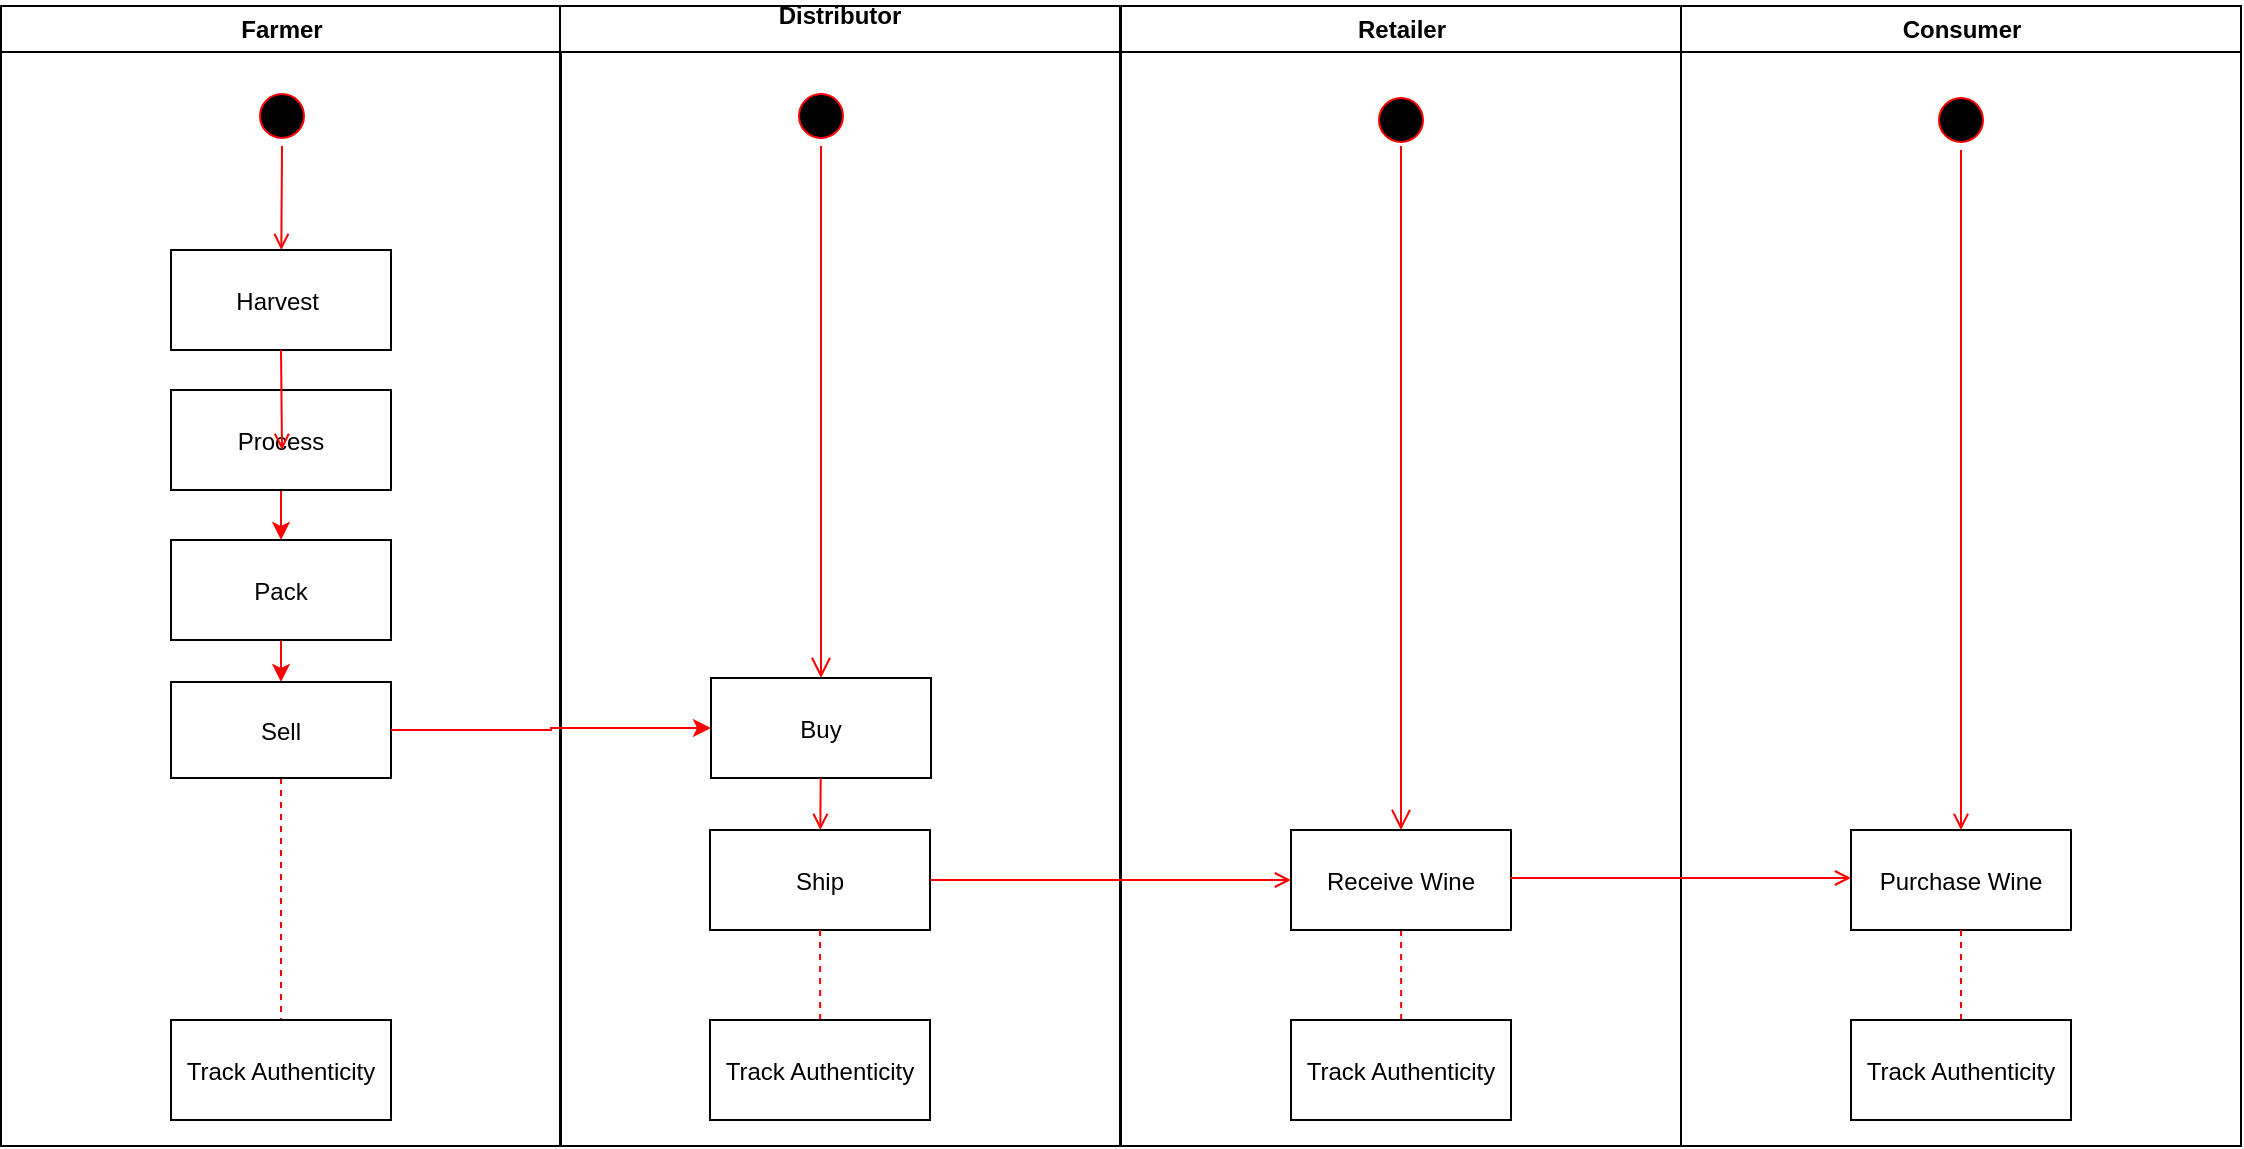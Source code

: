 <mxfile version="10.7.7" type="google"><diagram name="Page-1" id="e7e014a7-5840-1c2e-5031-d8a46d1fe8dd"><mxGraphModel dx="846" dy="743" grid="1" gridSize="10" guides="1" tooltips="1" connect="1" arrows="1" fold="1" page="1" pageScale="1" pageWidth="1169" pageHeight="826" background="#ffffff" math="0" shadow="0"><root><mxCell id="0"/><mxCell id="1" parent="0"/><mxCell id="2" value="Farmer" style="swimlane;whiteSpace=wrap" parent="1" vertex="1"><mxGeometry x="164.5" y="128" width="280" height="570" as="geometry"/></mxCell><mxCell id="5" value="" style="ellipse;shape=startState;fillColor=#000000;strokeColor=#ff0000;" parent="2" vertex="1"><mxGeometry x="125.5" y="40" width="30" height="30" as="geometry"/></mxCell><mxCell id="9" value="" style="endArrow=open;strokeColor=#FF0000;endFill=1;rounded=0;exitX=0.5;exitY=1;exitDx=0;exitDy=0;" parent="2" source="5" target="10" edge="1"><mxGeometry relative="1" as="geometry"><mxPoint x="140" y="132" as="sourcePoint"/><mxPoint x="115.5" y="322" as="targetPoint"/></mxGeometry></mxCell><mxCell id="10" value="Harvest " style="" parent="2" vertex="1"><mxGeometry x="85" y="122" width="110" height="50" as="geometry"/></mxCell><mxCell id="9W7sYsw5Dv9mwA8l_Wcq-79" value="" style="endArrow=none;strokeColor=#FF0000;endFill=0;rounded=0;dashed=1;entryX=0.5;entryY=0;entryDx=0;entryDy=0;exitX=0.5;exitY=1;exitDx=0;exitDy=0;" parent="2" source="uh5u-Y3LAluNvI_b25gW-34" target="9W7sYsw5Dv9mwA8l_Wcq-80" edge="1"><mxGeometry relative="1" as="geometry"><mxPoint x="140.5" y="362" as="sourcePoint"/><mxPoint x="140.5" y="462" as="targetPoint"/></mxGeometry></mxCell><mxCell id="9W7sYsw5Dv9mwA8l_Wcq-80" value="Track Authenticity" style="" parent="2" vertex="1"><mxGeometry x="85" y="507" width="110" height="50" as="geometry"/></mxCell><mxCell id="uh5u-Y3LAluNvI_b25gW-33" value="" style="edgeStyle=orthogonalEdgeStyle;rounded=0;orthogonalLoop=1;jettySize=auto;html=1;strokeColor=#FF0000;" edge="1" parent="2" source="9W7sYsw5Dv9mwA8l_Wcq-95" target="uh5u-Y3LAluNvI_b25gW-32"><mxGeometry relative="1" as="geometry"/></mxCell><mxCell id="9W7sYsw5Dv9mwA8l_Wcq-95" value="Process" style="" parent="2" vertex="1"><mxGeometry x="85" y="192" width="110" height="50" as="geometry"/></mxCell><mxCell id="uh5u-Y3LAluNvI_b25gW-35" value="" style="edgeStyle=orthogonalEdgeStyle;rounded=0;orthogonalLoop=1;jettySize=auto;html=1;strokeColor=#FF0000;" edge="1" parent="2" source="uh5u-Y3LAluNvI_b25gW-32" target="uh5u-Y3LAluNvI_b25gW-34"><mxGeometry relative="1" as="geometry"/></mxCell><mxCell id="uh5u-Y3LAluNvI_b25gW-32" value="Pack" style="strokeColor=#000000;" vertex="1" parent="2"><mxGeometry x="85" y="267" width="110" height="50" as="geometry"/></mxCell><mxCell id="uh5u-Y3LAluNvI_b25gW-34" value="Sell" style="" vertex="1" parent="2"><mxGeometry x="85" y="338" width="110" height="48" as="geometry"/></mxCell><mxCell id="9W7sYsw5Dv9mwA8l_Wcq-96" value="" style="endArrow=open;strokeColor=#FF0000;endFill=1;rounded=0;exitX=0.5;exitY=1;exitDx=0;exitDy=0;" parent="2" source="10" edge="1"><mxGeometry relative="1" as="geometry"><mxPoint x="140.661" y="220" as="sourcePoint"/><mxPoint x="140.5" y="222" as="targetPoint"/></mxGeometry></mxCell><mxCell id="3" value="Distributor&#10;" style="swimlane;whiteSpace=wrap" parent="1" vertex="1"><mxGeometry x="444" y="128" width="280" height="570" as="geometry"><mxRectangle x="444.5" y="128" width="90" height="23" as="alternateBounds"/></mxGeometry></mxCell><mxCell id="13" value="" style="ellipse;shape=startState;fillColor=#000000;strokeColor=#ff0000;" parent="3" vertex="1"><mxGeometry x="115.5" y="40" width="30" height="30" as="geometry"/></mxCell><mxCell id="14" value="" style="edgeStyle=elbowEdgeStyle;elbow=horizontal;verticalAlign=bottom;endArrow=open;endSize=8;strokeColor=#FF0000;endFill=1;rounded=0;entryX=0.5;entryY=0;entryDx=0;entryDy=0;" parent="3" source="13" target="16" edge="1"><mxGeometry x="40" y="20" as="geometry"><mxPoint x="130" y="222" as="targetPoint"/></mxGeometry></mxCell><mxCell id="16" value="Buy" style="" parent="3" vertex="1"><mxGeometry x="75.5" y="336" width="110" height="50" as="geometry"/></mxCell><mxCell id="18" value="Ship" style="" parent="3" vertex="1"><mxGeometry x="75" y="412" width="110" height="50" as="geometry"/></mxCell><mxCell id="19" value="" style="endArrow=open;strokeColor=#FF0000;endFill=1;rounded=0" parent="3" source="16" target="18" edge="1"><mxGeometry relative="1" as="geometry"/></mxCell><mxCell id="32" value="" style="endArrow=none;strokeColor=#FF0000;endFill=0;rounded=0;dashed=1" parent="3" source="18" edge="1"><mxGeometry relative="1" as="geometry"><mxPoint x="130.093" y="507" as="targetPoint"/></mxGeometry></mxCell><mxCell id="9W7sYsw5Dv9mwA8l_Wcq-100" value="Track Authenticity" style="" parent="3" vertex="1"><mxGeometry x="75" y="507" width="110" height="50" as="geometry"/></mxCell><mxCell id="9W7sYsw5Dv9mwA8l_Wcq-41" value="Retailer" style="swimlane;whiteSpace=wrap" parent="1" vertex="1"><mxGeometry x="724.5" y="128" width="280" height="570" as="geometry"><mxRectangle x="444.5" y="128" width="90" height="23" as="alternateBounds"/></mxGeometry></mxCell><mxCell id="9W7sYsw5Dv9mwA8l_Wcq-42" value="" style="ellipse;shape=startState;fillColor=#000000;strokeColor=#ff0000;" parent="9W7sYsw5Dv9mwA8l_Wcq-41" vertex="1"><mxGeometry x="125" y="42" width="30" height="30" as="geometry"/></mxCell><mxCell id="9W7sYsw5Dv9mwA8l_Wcq-57" value="" style="endArrow=none;strokeColor=#FF0000;endFill=0;rounded=0;dashed=1;" parent="9W7sYsw5Dv9mwA8l_Wcq-41" source="9W7sYsw5Dv9mwA8l_Wcq-87" edge="1"><mxGeometry relative="1" as="geometry"><mxPoint x="140.5" y="372" as="sourcePoint"/><mxPoint x="140.078" y="507" as="targetPoint"/></mxGeometry></mxCell><mxCell id="9W7sYsw5Dv9mwA8l_Wcq-85" value="" style="edgeStyle=elbowEdgeStyle;elbow=horizontal;verticalAlign=bottom;endArrow=open;endSize=8;strokeColor=#FF0000;endFill=1;rounded=0;entryX=0.5;entryY=0;entryDx=0;entryDy=0;" parent="9W7sYsw5Dv9mwA8l_Wcq-41" target="9W7sYsw5Dv9mwA8l_Wcq-87" edge="1"><mxGeometry x="-1119" y="-236" as="geometry"><mxPoint x="205.5" y="292" as="targetPoint"/><mxPoint x="140" y="70" as="sourcePoint"/></mxGeometry></mxCell><mxCell id="9W7sYsw5Dv9mwA8l_Wcq-101" value="Track Authenticity" style="" parent="9W7sYsw5Dv9mwA8l_Wcq-41" vertex="1"><mxGeometry x="85" y="507" width="110" height="50" as="geometry"/></mxCell><mxCell id="9W7sYsw5Dv9mwA8l_Wcq-87" value="Receive Wine" style="" parent="9W7sYsw5Dv9mwA8l_Wcq-41" vertex="1"><mxGeometry x="85" y="412" width="110" height="50" as="geometry"/></mxCell><mxCell id="9W7sYsw5Dv9mwA8l_Wcq-60" value="Consumer" style="swimlane;whiteSpace=wrap" parent="1" vertex="1"><mxGeometry x="1004.5" y="128" width="280" height="570" as="geometry"><mxRectangle x="444.5" y="128" width="90" height="23" as="alternateBounds"/></mxGeometry></mxCell><mxCell id="9W7sYsw5Dv9mwA8l_Wcq-61" value="" style="ellipse;shape=startState;fillColor=#000000;strokeColor=#ff0000;" parent="9W7sYsw5Dv9mwA8l_Wcq-60" vertex="1"><mxGeometry x="125" y="42" width="30" height="30" as="geometry"/></mxCell><mxCell id="9W7sYsw5Dv9mwA8l_Wcq-66" value="Purchase Wine" style="" parent="9W7sYsw5Dv9mwA8l_Wcq-60" vertex="1"><mxGeometry x="85" y="412" width="110" height="50" as="geometry"/></mxCell><mxCell id="9W7sYsw5Dv9mwA8l_Wcq-67" value="" style="endArrow=open;strokeColor=#FF0000;endFill=1;rounded=0;exitX=0.5;exitY=1;exitDx=0;exitDy=0;entryX=0.5;entryY=0;entryDx=0;entryDy=0;" parent="9W7sYsw5Dv9mwA8l_Wcq-60" source="9W7sYsw5Dv9mwA8l_Wcq-61" target="9W7sYsw5Dv9mwA8l_Wcq-66" edge="1"><mxGeometry relative="1" as="geometry"><mxPoint x="140.5" y="92" as="sourcePoint"/><mxPoint x="140" y="337" as="targetPoint"/></mxGeometry></mxCell><mxCell id="9W7sYsw5Dv9mwA8l_Wcq-76" value="" style="endArrow=none;strokeColor=#FF0000;endFill=0;rounded=0;dashed=1" parent="9W7sYsw5Dv9mwA8l_Wcq-60" source="9W7sYsw5Dv9mwA8l_Wcq-66" edge="1"><mxGeometry relative="1" as="geometry"><mxPoint x="140" y="507" as="targetPoint"/></mxGeometry></mxCell><mxCell id="9W7sYsw5Dv9mwA8l_Wcq-94" value="" style="endArrow=open;strokeColor=#FF0000;endFill=1;rounded=0;exitX=1;exitY=0.5;exitDx=0;exitDy=0;" parent="9W7sYsw5Dv9mwA8l_Wcq-60" edge="1"><mxGeometry relative="1" as="geometry"><mxPoint x="-85.5" y="436" as="sourcePoint"/><mxPoint x="85" y="436" as="targetPoint"/></mxGeometry></mxCell><mxCell id="9W7sYsw5Dv9mwA8l_Wcq-102" value="Track Authenticity" style="" parent="9W7sYsw5Dv9mwA8l_Wcq-60" vertex="1"><mxGeometry x="85" y="507" width="110" height="50" as="geometry"/></mxCell><mxCell id="9W7sYsw5Dv9mwA8l_Wcq-83" value="" style="endArrow=open;strokeColor=#FF0000;endFill=1;rounded=0;entryX=0;entryY=0.5;entryDx=0;entryDy=0;exitX=1;exitY=0.5;exitDx=0;exitDy=0;" parent="1" source="18" edge="1" target="9W7sYsw5Dv9mwA8l_Wcq-87"><mxGeometry relative="1" as="geometry"><mxPoint x="629" y="497" as="sourcePoint"/><mxPoint x="810" y="515" as="targetPoint"/></mxGeometry></mxCell><mxCell id="uh5u-Y3LAluNvI_b25gW-36" style="edgeStyle=orthogonalEdgeStyle;rounded=0;orthogonalLoop=1;jettySize=auto;html=1;exitX=1;exitY=0.5;exitDx=0;exitDy=0;entryX=0;entryY=0.5;entryDx=0;entryDy=0;strokeColor=#FF0000;" edge="1" parent="1" source="uh5u-Y3LAluNvI_b25gW-34" target="16"><mxGeometry relative="1" as="geometry"/></mxCell></root></mxGraphModel></diagram></mxfile>